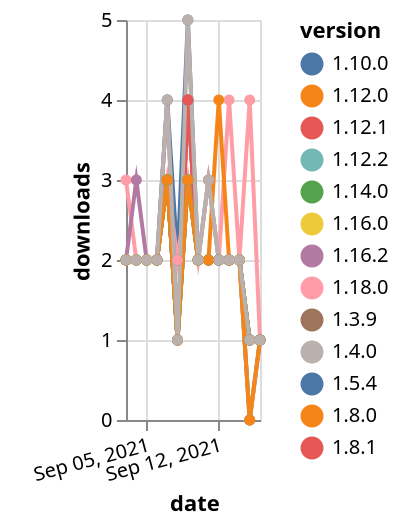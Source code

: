 {"$schema": "https://vega.github.io/schema/vega-lite/v5.json", "description": "A simple bar chart with embedded data.", "data": {"values": [{"date": "2021-09-03", "total": 2548, "delta": 2, "version": "1.5.4"}, {"date": "2021-09-04", "total": 2550, "delta": 2, "version": "1.5.4"}, {"date": "2021-09-05", "total": 2552, "delta": 2, "version": "1.5.4"}, {"date": "2021-09-06", "total": 2554, "delta": 2, "version": "1.5.4"}, {"date": "2021-09-07", "total": 2558, "delta": 4, "version": "1.5.4"}, {"date": "2021-09-08", "total": 2560, "delta": 2, "version": "1.5.4"}, {"date": "2021-09-09", "total": 2565, "delta": 5, "version": "1.5.4"}, {"date": "2021-09-10", "total": 2567, "delta": 2, "version": "1.5.4"}, {"date": "2021-09-11", "total": 2570, "delta": 3, "version": "1.5.4"}, {"date": "2021-09-12", "total": 2572, "delta": 2, "version": "1.5.4"}, {"date": "2021-09-13", "total": 2574, "delta": 2, "version": "1.5.4"}, {"date": "2021-09-14", "total": 2576, "delta": 2, "version": "1.5.4"}, {"date": "2021-09-15", "total": 2577, "delta": 1, "version": "1.5.4"}, {"date": "2021-09-16", "total": 2578, "delta": 1, "version": "1.5.4"}, {"date": "2021-09-03", "total": 245, "delta": 3, "version": "1.18.0"}, {"date": "2021-09-04", "total": 247, "delta": 2, "version": "1.18.0"}, {"date": "2021-09-05", "total": 249, "delta": 2, "version": "1.18.0"}, {"date": "2021-09-06", "total": 251, "delta": 2, "version": "1.18.0"}, {"date": "2021-09-07", "total": 254, "delta": 3, "version": "1.18.0"}, {"date": "2021-09-08", "total": 256, "delta": 2, "version": "1.18.0"}, {"date": "2021-09-09", "total": 259, "delta": 3, "version": "1.18.0"}, {"date": "2021-09-10", "total": 261, "delta": 2, "version": "1.18.0"}, {"date": "2021-09-11", "total": 264, "delta": 3, "version": "1.18.0"}, {"date": "2021-09-12", "total": 266, "delta": 2, "version": "1.18.0"}, {"date": "2021-09-13", "total": 270, "delta": 4, "version": "1.18.0"}, {"date": "2021-09-14", "total": 272, "delta": 2, "version": "1.18.0"}, {"date": "2021-09-15", "total": 276, "delta": 4, "version": "1.18.0"}, {"date": "2021-09-16", "total": 277, "delta": 1, "version": "1.18.0"}, {"date": "2021-09-03", "total": 2044, "delta": 2, "version": "1.8.0"}, {"date": "2021-09-04", "total": 2046, "delta": 2, "version": "1.8.0"}, {"date": "2021-09-05", "total": 2048, "delta": 2, "version": "1.8.0"}, {"date": "2021-09-06", "total": 2050, "delta": 2, "version": "1.8.0"}, {"date": "2021-09-07", "total": 2053, "delta": 3, "version": "1.8.0"}, {"date": "2021-09-08", "total": 2054, "delta": 1, "version": "1.8.0"}, {"date": "2021-09-09", "total": 2058, "delta": 4, "version": "1.8.0"}, {"date": "2021-09-10", "total": 2060, "delta": 2, "version": "1.8.0"}, {"date": "2021-09-11", "total": 2062, "delta": 2, "version": "1.8.0"}, {"date": "2021-09-12", "total": 2064, "delta": 2, "version": "1.8.0"}, {"date": "2021-09-13", "total": 2066, "delta": 2, "version": "1.8.0"}, {"date": "2021-09-14", "total": 2068, "delta": 2, "version": "1.8.0"}, {"date": "2021-09-15", "total": 2069, "delta": 1, "version": "1.8.0"}, {"date": "2021-09-16", "total": 2070, "delta": 1, "version": "1.8.0"}, {"date": "2021-09-03", "total": 2578, "delta": 2, "version": "1.3.9"}, {"date": "2021-09-04", "total": 2580, "delta": 2, "version": "1.3.9"}, {"date": "2021-09-05", "total": 2582, "delta": 2, "version": "1.3.9"}, {"date": "2021-09-06", "total": 2584, "delta": 2, "version": "1.3.9"}, {"date": "2021-09-07", "total": 2587, "delta": 3, "version": "1.3.9"}, {"date": "2021-09-08", "total": 2588, "delta": 1, "version": "1.3.9"}, {"date": "2021-09-09", "total": 2592, "delta": 4, "version": "1.3.9"}, {"date": "2021-09-10", "total": 2594, "delta": 2, "version": "1.3.9"}, {"date": "2021-09-11", "total": 2596, "delta": 2, "version": "1.3.9"}, {"date": "2021-09-12", "total": 2598, "delta": 2, "version": "1.3.9"}, {"date": "2021-09-13", "total": 2600, "delta": 2, "version": "1.3.9"}, {"date": "2021-09-14", "total": 2602, "delta": 2, "version": "1.3.9"}, {"date": "2021-09-15", "total": 2603, "delta": 1, "version": "1.3.9"}, {"date": "2021-09-16", "total": 2604, "delta": 1, "version": "1.3.9"}, {"date": "2021-09-03", "total": 1649, "delta": 2, "version": "1.10.0"}, {"date": "2021-09-04", "total": 1651, "delta": 2, "version": "1.10.0"}, {"date": "2021-09-05", "total": 1653, "delta": 2, "version": "1.10.0"}, {"date": "2021-09-06", "total": 1655, "delta": 2, "version": "1.10.0"}, {"date": "2021-09-07", "total": 1658, "delta": 3, "version": "1.10.0"}, {"date": "2021-09-08", "total": 1659, "delta": 1, "version": "1.10.0"}, {"date": "2021-09-09", "total": 1662, "delta": 3, "version": "1.10.0"}, {"date": "2021-09-10", "total": 1664, "delta": 2, "version": "1.10.0"}, {"date": "2021-09-11", "total": 1666, "delta": 2, "version": "1.10.0"}, {"date": "2021-09-12", "total": 1668, "delta": 2, "version": "1.10.0"}, {"date": "2021-09-13", "total": 1670, "delta": 2, "version": "1.10.0"}, {"date": "2021-09-14", "total": 1672, "delta": 2, "version": "1.10.0"}, {"date": "2021-09-15", "total": 1673, "delta": 1, "version": "1.10.0"}, {"date": "2021-09-16", "total": 1674, "delta": 1, "version": "1.10.0"}, {"date": "2021-09-03", "total": 1248, "delta": 2, "version": "1.12.1"}, {"date": "2021-09-04", "total": 1250, "delta": 2, "version": "1.12.1"}, {"date": "2021-09-05", "total": 1252, "delta": 2, "version": "1.12.1"}, {"date": "2021-09-06", "total": 1254, "delta": 2, "version": "1.12.1"}, {"date": "2021-09-07", "total": 1257, "delta": 3, "version": "1.12.1"}, {"date": "2021-09-08", "total": 1258, "delta": 1, "version": "1.12.1"}, {"date": "2021-09-09", "total": 1261, "delta": 3, "version": "1.12.1"}, {"date": "2021-09-10", "total": 1263, "delta": 2, "version": "1.12.1"}, {"date": "2021-09-11", "total": 1265, "delta": 2, "version": "1.12.1"}, {"date": "2021-09-12", "total": 1267, "delta": 2, "version": "1.12.1"}, {"date": "2021-09-13", "total": 1269, "delta": 2, "version": "1.12.1"}, {"date": "2021-09-14", "total": 1271, "delta": 2, "version": "1.12.1"}, {"date": "2021-09-15", "total": 1271, "delta": 0, "version": "1.12.1"}, {"date": "2021-09-16", "total": 1272, "delta": 1, "version": "1.12.1"}, {"date": "2021-09-03", "total": 672, "delta": 2, "version": "1.16.0"}, {"date": "2021-09-04", "total": 674, "delta": 2, "version": "1.16.0"}, {"date": "2021-09-05", "total": 676, "delta": 2, "version": "1.16.0"}, {"date": "2021-09-06", "total": 678, "delta": 2, "version": "1.16.0"}, {"date": "2021-09-07", "total": 681, "delta": 3, "version": "1.16.0"}, {"date": "2021-09-08", "total": 682, "delta": 1, "version": "1.16.0"}, {"date": "2021-09-09", "total": 685, "delta": 3, "version": "1.16.0"}, {"date": "2021-09-10", "total": 687, "delta": 2, "version": "1.16.0"}, {"date": "2021-09-11", "total": 689, "delta": 2, "version": "1.16.0"}, {"date": "2021-09-12", "total": 691, "delta": 2, "version": "1.16.0"}, {"date": "2021-09-13", "total": 693, "delta": 2, "version": "1.16.0"}, {"date": "2021-09-14", "total": 695, "delta": 2, "version": "1.16.0"}, {"date": "2021-09-15", "total": 696, "delta": 1, "version": "1.16.0"}, {"date": "2021-09-16", "total": 697, "delta": 1, "version": "1.16.0"}, {"date": "2021-09-03", "total": 594, "delta": 2, "version": "1.16.2"}, {"date": "2021-09-04", "total": 597, "delta": 3, "version": "1.16.2"}, {"date": "2021-09-05", "total": 599, "delta": 2, "version": "1.16.2"}, {"date": "2021-09-06", "total": 601, "delta": 2, "version": "1.16.2"}, {"date": "2021-09-07", "total": 605, "delta": 4, "version": "1.16.2"}, {"date": "2021-09-08", "total": 606, "delta": 1, "version": "1.16.2"}, {"date": "2021-09-09", "total": 610, "delta": 4, "version": "1.16.2"}, {"date": "2021-09-10", "total": 612, "delta": 2, "version": "1.16.2"}, {"date": "2021-09-11", "total": 614, "delta": 2, "version": "1.16.2"}, {"date": "2021-09-12", "total": 616, "delta": 2, "version": "1.16.2"}, {"date": "2021-09-13", "total": 618, "delta": 2, "version": "1.16.2"}, {"date": "2021-09-14", "total": 620, "delta": 2, "version": "1.16.2"}, {"date": "2021-09-15", "total": 621, "delta": 1, "version": "1.16.2"}, {"date": "2021-09-16", "total": 622, "delta": 1, "version": "1.16.2"}, {"date": "2021-09-03", "total": 1814, "delta": 2, "version": "1.8.1"}, {"date": "2021-09-04", "total": 1816, "delta": 2, "version": "1.8.1"}, {"date": "2021-09-05", "total": 1818, "delta": 2, "version": "1.8.1"}, {"date": "2021-09-06", "total": 1820, "delta": 2, "version": "1.8.1"}, {"date": "2021-09-07", "total": 1823, "delta": 3, "version": "1.8.1"}, {"date": "2021-09-08", "total": 1824, "delta": 1, "version": "1.8.1"}, {"date": "2021-09-09", "total": 1828, "delta": 4, "version": "1.8.1"}, {"date": "2021-09-10", "total": 1830, "delta": 2, "version": "1.8.1"}, {"date": "2021-09-11", "total": 1832, "delta": 2, "version": "1.8.1"}, {"date": "2021-09-12", "total": 1834, "delta": 2, "version": "1.8.1"}, {"date": "2021-09-13", "total": 1836, "delta": 2, "version": "1.8.1"}, {"date": "2021-09-14", "total": 1838, "delta": 2, "version": "1.8.1"}, {"date": "2021-09-15", "total": 1839, "delta": 1, "version": "1.8.1"}, {"date": "2021-09-16", "total": 1840, "delta": 1, "version": "1.8.1"}, {"date": "2021-09-03", "total": 1224, "delta": 2, "version": "1.12.2"}, {"date": "2021-09-04", "total": 1226, "delta": 2, "version": "1.12.2"}, {"date": "2021-09-05", "total": 1228, "delta": 2, "version": "1.12.2"}, {"date": "2021-09-06", "total": 1230, "delta": 2, "version": "1.12.2"}, {"date": "2021-09-07", "total": 1233, "delta": 3, "version": "1.12.2"}, {"date": "2021-09-08", "total": 1234, "delta": 1, "version": "1.12.2"}, {"date": "2021-09-09", "total": 1237, "delta": 3, "version": "1.12.2"}, {"date": "2021-09-10", "total": 1239, "delta": 2, "version": "1.12.2"}, {"date": "2021-09-11", "total": 1241, "delta": 2, "version": "1.12.2"}, {"date": "2021-09-12", "total": 1243, "delta": 2, "version": "1.12.2"}, {"date": "2021-09-13", "total": 1245, "delta": 2, "version": "1.12.2"}, {"date": "2021-09-14", "total": 1247, "delta": 2, "version": "1.12.2"}, {"date": "2021-09-15", "total": 1247, "delta": 0, "version": "1.12.2"}, {"date": "2021-09-16", "total": 1248, "delta": 1, "version": "1.12.2"}, {"date": "2021-09-03", "total": 1013, "delta": 2, "version": "1.14.0"}, {"date": "2021-09-04", "total": 1015, "delta": 2, "version": "1.14.0"}, {"date": "2021-09-05", "total": 1017, "delta": 2, "version": "1.14.0"}, {"date": "2021-09-06", "total": 1019, "delta": 2, "version": "1.14.0"}, {"date": "2021-09-07", "total": 1022, "delta": 3, "version": "1.14.0"}, {"date": "2021-09-08", "total": 1023, "delta": 1, "version": "1.14.0"}, {"date": "2021-09-09", "total": 1026, "delta": 3, "version": "1.14.0"}, {"date": "2021-09-10", "total": 1028, "delta": 2, "version": "1.14.0"}, {"date": "2021-09-11", "total": 1030, "delta": 2, "version": "1.14.0"}, {"date": "2021-09-12", "total": 1032, "delta": 2, "version": "1.14.0"}, {"date": "2021-09-13", "total": 1034, "delta": 2, "version": "1.14.0"}, {"date": "2021-09-14", "total": 1036, "delta": 2, "version": "1.14.0"}, {"date": "2021-09-15", "total": 1037, "delta": 1, "version": "1.14.0"}, {"date": "2021-09-16", "total": 1038, "delta": 1, "version": "1.14.0"}, {"date": "2021-09-03", "total": 1546, "delta": 2, "version": "1.12.0"}, {"date": "2021-09-04", "total": 1548, "delta": 2, "version": "1.12.0"}, {"date": "2021-09-05", "total": 1550, "delta": 2, "version": "1.12.0"}, {"date": "2021-09-06", "total": 1552, "delta": 2, "version": "1.12.0"}, {"date": "2021-09-07", "total": 1555, "delta": 3, "version": "1.12.0"}, {"date": "2021-09-08", "total": 1556, "delta": 1, "version": "1.12.0"}, {"date": "2021-09-09", "total": 1559, "delta": 3, "version": "1.12.0"}, {"date": "2021-09-10", "total": 1561, "delta": 2, "version": "1.12.0"}, {"date": "2021-09-11", "total": 1563, "delta": 2, "version": "1.12.0"}, {"date": "2021-09-12", "total": 1567, "delta": 4, "version": "1.12.0"}, {"date": "2021-09-13", "total": 1569, "delta": 2, "version": "1.12.0"}, {"date": "2021-09-14", "total": 1571, "delta": 2, "version": "1.12.0"}, {"date": "2021-09-15", "total": 1571, "delta": 0, "version": "1.12.0"}, {"date": "2021-09-16", "total": 1572, "delta": 1, "version": "1.12.0"}, {"date": "2021-09-03", "total": 2825, "delta": 2, "version": "1.4.0"}, {"date": "2021-09-04", "total": 2827, "delta": 2, "version": "1.4.0"}, {"date": "2021-09-05", "total": 2829, "delta": 2, "version": "1.4.0"}, {"date": "2021-09-06", "total": 2831, "delta": 2, "version": "1.4.0"}, {"date": "2021-09-07", "total": 2835, "delta": 4, "version": "1.4.0"}, {"date": "2021-09-08", "total": 2836, "delta": 1, "version": "1.4.0"}, {"date": "2021-09-09", "total": 2841, "delta": 5, "version": "1.4.0"}, {"date": "2021-09-10", "total": 2843, "delta": 2, "version": "1.4.0"}, {"date": "2021-09-11", "total": 2846, "delta": 3, "version": "1.4.0"}, {"date": "2021-09-12", "total": 2848, "delta": 2, "version": "1.4.0"}, {"date": "2021-09-13", "total": 2850, "delta": 2, "version": "1.4.0"}, {"date": "2021-09-14", "total": 2852, "delta": 2, "version": "1.4.0"}, {"date": "2021-09-15", "total": 2853, "delta": 1, "version": "1.4.0"}, {"date": "2021-09-16", "total": 2854, "delta": 1, "version": "1.4.0"}]}, "width": "container", "mark": {"type": "line", "point": {"filled": true}}, "encoding": {"x": {"field": "date", "type": "temporal", "timeUnit": "yearmonthdate", "title": "date", "axis": {"labelAngle": -15}}, "y": {"field": "delta", "type": "quantitative", "title": "downloads"}, "color": {"field": "version", "type": "nominal"}, "tooltip": {"field": "delta"}}}